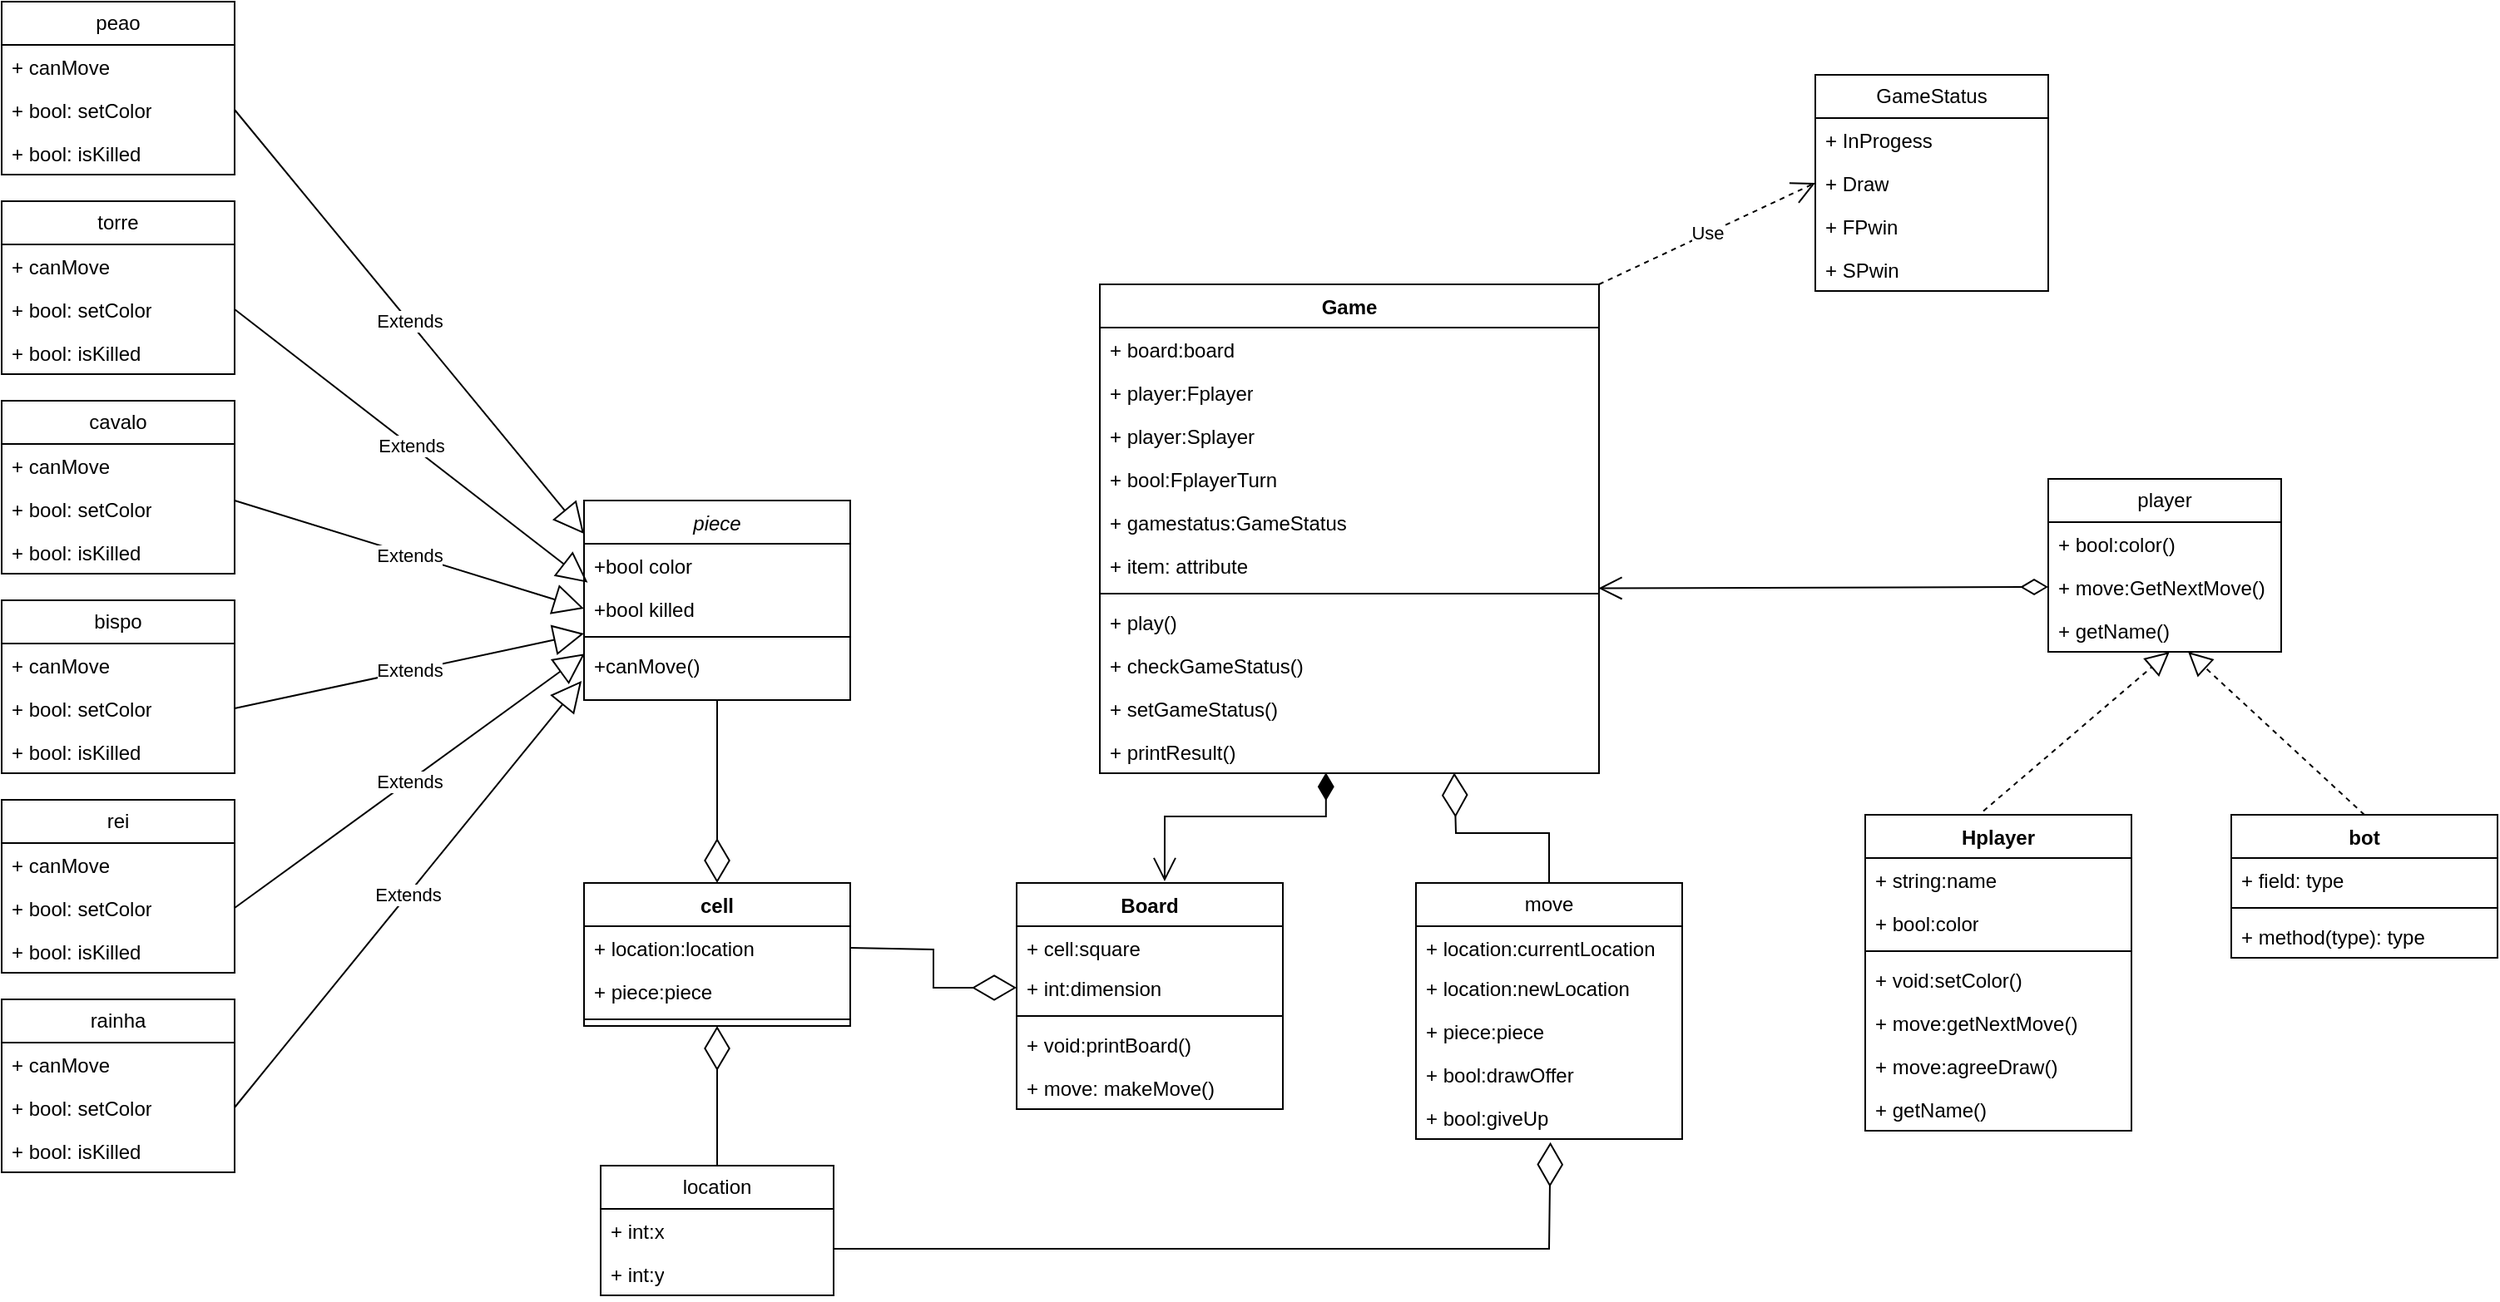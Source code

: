 <mxfile version="22.0.8" type="github">
  <diagram id="C5RBs43oDa-KdzZeNtuy" name="Page-1">
    <mxGraphModel dx="808" dy="429" grid="1" gridSize="10" guides="1" tooltips="1" connect="1" arrows="1" fold="1" page="1" pageScale="1" pageWidth="1654" pageHeight="1169" math="0" shadow="0">
      <root>
        <mxCell id="WIyWlLk6GJQsqaUBKTNV-0" />
        <mxCell id="WIyWlLk6GJQsqaUBKTNV-1" parent="WIyWlLk6GJQsqaUBKTNV-0" />
        <mxCell id="zkfFHV4jXpPFQw0GAbJ--0" value="piece" style="swimlane;fontStyle=2;align=center;verticalAlign=top;childLayout=stackLayout;horizontal=1;startSize=26;horizontalStack=0;resizeParent=1;resizeLast=0;collapsible=1;marginBottom=0;rounded=0;shadow=0;strokeWidth=1;" parent="WIyWlLk6GJQsqaUBKTNV-1" vertex="1">
          <mxGeometry x="470" y="506" width="160" height="120" as="geometry">
            <mxRectangle x="230" y="140" width="160" height="26" as="alternateBounds" />
          </mxGeometry>
        </mxCell>
        <mxCell id="zkfFHV4jXpPFQw0GAbJ--1" value="+bool color" style="text;align=left;verticalAlign=top;spacingLeft=4;spacingRight=4;overflow=hidden;rotatable=0;points=[[0,0.5],[1,0.5]];portConstraint=eastwest;" parent="zkfFHV4jXpPFQw0GAbJ--0" vertex="1">
          <mxGeometry y="26" width="160" height="26" as="geometry" />
        </mxCell>
        <mxCell id="zkfFHV4jXpPFQw0GAbJ--2" value="+bool killed" style="text;align=left;verticalAlign=top;spacingLeft=4;spacingRight=4;overflow=hidden;rotatable=0;points=[[0,0.5],[1,0.5]];portConstraint=eastwest;rounded=0;shadow=0;html=0;" parent="zkfFHV4jXpPFQw0GAbJ--0" vertex="1">
          <mxGeometry y="52" width="160" height="26" as="geometry" />
        </mxCell>
        <mxCell id="zkfFHV4jXpPFQw0GAbJ--4" value="" style="line;html=1;strokeWidth=1;align=left;verticalAlign=middle;spacingTop=-1;spacingLeft=3;spacingRight=3;rotatable=0;labelPosition=right;points=[];portConstraint=eastwest;" parent="zkfFHV4jXpPFQw0GAbJ--0" vertex="1">
          <mxGeometry y="78" width="160" height="8" as="geometry" />
        </mxCell>
        <mxCell id="zkfFHV4jXpPFQw0GAbJ--5" value="+canMove()" style="text;align=left;verticalAlign=top;spacingLeft=4;spacingRight=4;overflow=hidden;rotatable=0;points=[[0,0.5],[1,0.5]];portConstraint=eastwest;" parent="zkfFHV4jXpPFQw0GAbJ--0" vertex="1">
          <mxGeometry y="86" width="160" height="26" as="geometry" />
        </mxCell>
        <mxCell id="_iD08qHTfmwDh8XU2xYa-1" value="cavalo" style="swimlane;fontStyle=0;childLayout=stackLayout;horizontal=1;startSize=26;fillColor=none;horizontalStack=0;resizeParent=1;resizeParentMax=0;resizeLast=0;collapsible=1;marginBottom=0;whiteSpace=wrap;html=1;" vertex="1" parent="WIyWlLk6GJQsqaUBKTNV-1">
          <mxGeometry x="120" y="446" width="140" height="104" as="geometry" />
        </mxCell>
        <mxCell id="_iD08qHTfmwDh8XU2xYa-2" value="+ canMove" style="text;strokeColor=none;fillColor=none;align=left;verticalAlign=top;spacingLeft=4;spacingRight=4;overflow=hidden;rotatable=0;points=[[0,0.5],[1,0.5]];portConstraint=eastwest;whiteSpace=wrap;html=1;" vertex="1" parent="_iD08qHTfmwDh8XU2xYa-1">
          <mxGeometry y="26" width="140" height="26" as="geometry" />
        </mxCell>
        <mxCell id="_iD08qHTfmwDh8XU2xYa-3" value="+ bool: setColor" style="text;strokeColor=none;fillColor=none;align=left;verticalAlign=top;spacingLeft=4;spacingRight=4;overflow=hidden;rotatable=0;points=[[0,0.5],[1,0.5]];portConstraint=eastwest;whiteSpace=wrap;html=1;" vertex="1" parent="_iD08qHTfmwDh8XU2xYa-1">
          <mxGeometry y="52" width="140" height="26" as="geometry" />
        </mxCell>
        <mxCell id="_iD08qHTfmwDh8XU2xYa-4" value="+ bool: isKilled" style="text;strokeColor=none;fillColor=none;align=left;verticalAlign=top;spacingLeft=4;spacingRight=4;overflow=hidden;rotatable=0;points=[[0,0.5],[1,0.5]];portConstraint=eastwest;whiteSpace=wrap;html=1;" vertex="1" parent="_iD08qHTfmwDh8XU2xYa-1">
          <mxGeometry y="78" width="140" height="26" as="geometry" />
        </mxCell>
        <mxCell id="_iD08qHTfmwDh8XU2xYa-6" value="bispo" style="swimlane;fontStyle=0;childLayout=stackLayout;horizontal=1;startSize=26;fillColor=none;horizontalStack=0;resizeParent=1;resizeParentMax=0;resizeLast=0;collapsible=1;marginBottom=0;whiteSpace=wrap;html=1;" vertex="1" parent="WIyWlLk6GJQsqaUBKTNV-1">
          <mxGeometry x="120" y="566" width="140" height="104" as="geometry" />
        </mxCell>
        <mxCell id="_iD08qHTfmwDh8XU2xYa-7" value="+ canMove" style="text;strokeColor=none;fillColor=none;align=left;verticalAlign=top;spacingLeft=4;spacingRight=4;overflow=hidden;rotatable=0;points=[[0,0.5],[1,0.5]];portConstraint=eastwest;whiteSpace=wrap;html=1;" vertex="1" parent="_iD08qHTfmwDh8XU2xYa-6">
          <mxGeometry y="26" width="140" height="26" as="geometry" />
        </mxCell>
        <mxCell id="_iD08qHTfmwDh8XU2xYa-8" value="+ bool: setColor" style="text;strokeColor=none;fillColor=none;align=left;verticalAlign=top;spacingLeft=4;spacingRight=4;overflow=hidden;rotatable=0;points=[[0,0.5],[1,0.5]];portConstraint=eastwest;whiteSpace=wrap;html=1;" vertex="1" parent="_iD08qHTfmwDh8XU2xYa-6">
          <mxGeometry y="52" width="140" height="26" as="geometry" />
        </mxCell>
        <mxCell id="_iD08qHTfmwDh8XU2xYa-9" value="+ bool: isKilled" style="text;strokeColor=none;fillColor=none;align=left;verticalAlign=top;spacingLeft=4;spacingRight=4;overflow=hidden;rotatable=0;points=[[0,0.5],[1,0.5]];portConstraint=eastwest;whiteSpace=wrap;html=1;" vertex="1" parent="_iD08qHTfmwDh8XU2xYa-6">
          <mxGeometry y="78" width="140" height="26" as="geometry" />
        </mxCell>
        <mxCell id="_iD08qHTfmwDh8XU2xYa-10" value="rei" style="swimlane;fontStyle=0;childLayout=stackLayout;horizontal=1;startSize=26;fillColor=none;horizontalStack=0;resizeParent=1;resizeParentMax=0;resizeLast=0;collapsible=1;marginBottom=0;whiteSpace=wrap;html=1;" vertex="1" parent="WIyWlLk6GJQsqaUBKTNV-1">
          <mxGeometry x="120" y="686" width="140" height="104" as="geometry" />
        </mxCell>
        <mxCell id="_iD08qHTfmwDh8XU2xYa-11" value="+ canMove" style="text;strokeColor=none;fillColor=none;align=left;verticalAlign=top;spacingLeft=4;spacingRight=4;overflow=hidden;rotatable=0;points=[[0,0.5],[1,0.5]];portConstraint=eastwest;whiteSpace=wrap;html=1;" vertex="1" parent="_iD08qHTfmwDh8XU2xYa-10">
          <mxGeometry y="26" width="140" height="26" as="geometry" />
        </mxCell>
        <mxCell id="_iD08qHTfmwDh8XU2xYa-12" value="+ bool: setColor" style="text;strokeColor=none;fillColor=none;align=left;verticalAlign=top;spacingLeft=4;spacingRight=4;overflow=hidden;rotatable=0;points=[[0,0.5],[1,0.5]];portConstraint=eastwest;whiteSpace=wrap;html=1;" vertex="1" parent="_iD08qHTfmwDh8XU2xYa-10">
          <mxGeometry y="52" width="140" height="26" as="geometry" />
        </mxCell>
        <mxCell id="_iD08qHTfmwDh8XU2xYa-13" value="+ bool: isKilled" style="text;strokeColor=none;fillColor=none;align=left;verticalAlign=top;spacingLeft=4;spacingRight=4;overflow=hidden;rotatable=0;points=[[0,0.5],[1,0.5]];portConstraint=eastwest;whiteSpace=wrap;html=1;" vertex="1" parent="_iD08qHTfmwDh8XU2xYa-10">
          <mxGeometry y="78" width="140" height="26" as="geometry" />
        </mxCell>
        <mxCell id="_iD08qHTfmwDh8XU2xYa-14" value="rainha" style="swimlane;fontStyle=0;childLayout=stackLayout;horizontal=1;startSize=26;fillColor=none;horizontalStack=0;resizeParent=1;resizeParentMax=0;resizeLast=0;collapsible=1;marginBottom=0;whiteSpace=wrap;html=1;" vertex="1" parent="WIyWlLk6GJQsqaUBKTNV-1">
          <mxGeometry x="120" y="806" width="140" height="104" as="geometry" />
        </mxCell>
        <mxCell id="_iD08qHTfmwDh8XU2xYa-15" value="+ canMove" style="text;strokeColor=none;fillColor=none;align=left;verticalAlign=top;spacingLeft=4;spacingRight=4;overflow=hidden;rotatable=0;points=[[0,0.5],[1,0.5]];portConstraint=eastwest;whiteSpace=wrap;html=1;" vertex="1" parent="_iD08qHTfmwDh8XU2xYa-14">
          <mxGeometry y="26" width="140" height="26" as="geometry" />
        </mxCell>
        <mxCell id="_iD08qHTfmwDh8XU2xYa-16" value="+ bool: setColor" style="text;strokeColor=none;fillColor=none;align=left;verticalAlign=top;spacingLeft=4;spacingRight=4;overflow=hidden;rotatable=0;points=[[0,0.5],[1,0.5]];portConstraint=eastwest;whiteSpace=wrap;html=1;" vertex="1" parent="_iD08qHTfmwDh8XU2xYa-14">
          <mxGeometry y="52" width="140" height="26" as="geometry" />
        </mxCell>
        <mxCell id="_iD08qHTfmwDh8XU2xYa-17" value="+ bool: isKilled" style="text;strokeColor=none;fillColor=none;align=left;verticalAlign=top;spacingLeft=4;spacingRight=4;overflow=hidden;rotatable=0;points=[[0,0.5],[1,0.5]];portConstraint=eastwest;whiteSpace=wrap;html=1;" vertex="1" parent="_iD08qHTfmwDh8XU2xYa-14">
          <mxGeometry y="78" width="140" height="26" as="geometry" />
        </mxCell>
        <mxCell id="_iD08qHTfmwDh8XU2xYa-18" value="torre" style="swimlane;fontStyle=0;childLayout=stackLayout;horizontal=1;startSize=26;fillColor=none;horizontalStack=0;resizeParent=1;resizeParentMax=0;resizeLast=0;collapsible=1;marginBottom=0;whiteSpace=wrap;html=1;" vertex="1" parent="WIyWlLk6GJQsqaUBKTNV-1">
          <mxGeometry x="120" y="326" width="140" height="104" as="geometry" />
        </mxCell>
        <mxCell id="_iD08qHTfmwDh8XU2xYa-19" value="+ canMove" style="text;strokeColor=none;fillColor=none;align=left;verticalAlign=top;spacingLeft=4;spacingRight=4;overflow=hidden;rotatable=0;points=[[0,0.5],[1,0.5]];portConstraint=eastwest;whiteSpace=wrap;html=1;" vertex="1" parent="_iD08qHTfmwDh8XU2xYa-18">
          <mxGeometry y="26" width="140" height="26" as="geometry" />
        </mxCell>
        <mxCell id="_iD08qHTfmwDh8XU2xYa-20" value="+ bool: setColor" style="text;strokeColor=none;fillColor=none;align=left;verticalAlign=top;spacingLeft=4;spacingRight=4;overflow=hidden;rotatable=0;points=[[0,0.5],[1,0.5]];portConstraint=eastwest;whiteSpace=wrap;html=1;" vertex="1" parent="_iD08qHTfmwDh8XU2xYa-18">
          <mxGeometry y="52" width="140" height="26" as="geometry" />
        </mxCell>
        <mxCell id="_iD08qHTfmwDh8XU2xYa-21" value="+ bool: isKilled" style="text;strokeColor=none;fillColor=none;align=left;verticalAlign=top;spacingLeft=4;spacingRight=4;overflow=hidden;rotatable=0;points=[[0,0.5],[1,0.5]];portConstraint=eastwest;whiteSpace=wrap;html=1;" vertex="1" parent="_iD08qHTfmwDh8XU2xYa-18">
          <mxGeometry y="78" width="140" height="26" as="geometry" />
        </mxCell>
        <mxCell id="_iD08qHTfmwDh8XU2xYa-22" value="peao" style="swimlane;fontStyle=0;childLayout=stackLayout;horizontal=1;startSize=26;fillColor=none;horizontalStack=0;resizeParent=1;resizeParentMax=0;resizeLast=0;collapsible=1;marginBottom=0;whiteSpace=wrap;html=1;" vertex="1" parent="WIyWlLk6GJQsqaUBKTNV-1">
          <mxGeometry x="120" y="206" width="140" height="104" as="geometry" />
        </mxCell>
        <mxCell id="_iD08qHTfmwDh8XU2xYa-23" value="+ canMove" style="text;strokeColor=none;fillColor=none;align=left;verticalAlign=top;spacingLeft=4;spacingRight=4;overflow=hidden;rotatable=0;points=[[0,0.5],[1,0.5]];portConstraint=eastwest;whiteSpace=wrap;html=1;" vertex="1" parent="_iD08qHTfmwDh8XU2xYa-22">
          <mxGeometry y="26" width="140" height="26" as="geometry" />
        </mxCell>
        <mxCell id="_iD08qHTfmwDh8XU2xYa-24" value="+ bool: setColor" style="text;strokeColor=none;fillColor=none;align=left;verticalAlign=top;spacingLeft=4;spacingRight=4;overflow=hidden;rotatable=0;points=[[0,0.5],[1,0.5]];portConstraint=eastwest;whiteSpace=wrap;html=1;" vertex="1" parent="_iD08qHTfmwDh8XU2xYa-22">
          <mxGeometry y="52" width="140" height="26" as="geometry" />
        </mxCell>
        <mxCell id="_iD08qHTfmwDh8XU2xYa-25" value="+ bool: isKilled" style="text;strokeColor=none;fillColor=none;align=left;verticalAlign=top;spacingLeft=4;spacingRight=4;overflow=hidden;rotatable=0;points=[[0,0.5],[1,0.5]];portConstraint=eastwest;whiteSpace=wrap;html=1;" vertex="1" parent="_iD08qHTfmwDh8XU2xYa-22">
          <mxGeometry y="78" width="140" height="26" as="geometry" />
        </mxCell>
        <mxCell id="_iD08qHTfmwDh8XU2xYa-27" value="Extends" style="endArrow=block;endSize=16;endFill=0;html=1;rounded=0;entryX=0;entryY=0.5;entryDx=0;entryDy=0;" edge="1" parent="WIyWlLk6GJQsqaUBKTNV-1" target="zkfFHV4jXpPFQw0GAbJ--2">
          <mxGeometry width="160" relative="1" as="geometry">
            <mxPoint x="260" y="506" as="sourcePoint" />
            <mxPoint x="400" y="506" as="targetPoint" />
            <Array as="points" />
          </mxGeometry>
        </mxCell>
        <mxCell id="_iD08qHTfmwDh8XU2xYa-29" value="Extends" style="endArrow=block;endSize=16;endFill=0;html=1;rounded=0;exitX=1;exitY=0.5;exitDx=0;exitDy=0;entryX=0;entryY=1.077;entryDx=0;entryDy=0;entryPerimeter=0;" edge="1" parent="WIyWlLk6GJQsqaUBKTNV-1" source="_iD08qHTfmwDh8XU2xYa-8" target="zkfFHV4jXpPFQw0GAbJ--2">
          <mxGeometry width="160" relative="1" as="geometry">
            <mxPoint x="240" y="506" as="sourcePoint" />
            <mxPoint x="400" y="506" as="targetPoint" />
          </mxGeometry>
        </mxCell>
        <mxCell id="_iD08qHTfmwDh8XU2xYa-30" value="Extends" style="endArrow=block;endSize=16;endFill=0;html=1;rounded=0;exitX=1;exitY=0.5;exitDx=0;exitDy=0;entryX=0.003;entryY=0.234;entryDx=0;entryDy=0;entryPerimeter=0;" edge="1" parent="WIyWlLk6GJQsqaUBKTNV-1" source="_iD08qHTfmwDh8XU2xYa-12" target="zkfFHV4jXpPFQw0GAbJ--5">
          <mxGeometry width="160" relative="1" as="geometry">
            <mxPoint x="270" y="641" as="sourcePoint" />
            <mxPoint x="470" y="606" as="targetPoint" />
          </mxGeometry>
        </mxCell>
        <mxCell id="_iD08qHTfmwDh8XU2xYa-31" value="Extends" style="endArrow=block;endSize=16;endFill=0;html=1;rounded=0;exitX=1;exitY=0.5;exitDx=0;exitDy=0;entryX=-0.009;entryY=0.864;entryDx=0;entryDy=0;entryPerimeter=0;" edge="1" parent="WIyWlLk6GJQsqaUBKTNV-1" source="_iD08qHTfmwDh8XU2xYa-16" target="zkfFHV4jXpPFQw0GAbJ--5">
          <mxGeometry width="160" relative="1" as="geometry">
            <mxPoint x="280" y="651" as="sourcePoint" />
            <mxPoint x="490" y="616" as="targetPoint" />
          </mxGeometry>
        </mxCell>
        <mxCell id="_iD08qHTfmwDh8XU2xYa-33" value="Extends" style="endArrow=block;endSize=16;endFill=0;html=1;rounded=0;exitX=1;exitY=0.5;exitDx=0;exitDy=0;entryX=0.014;entryY=0.899;entryDx=0;entryDy=0;entryPerimeter=0;" edge="1" parent="WIyWlLk6GJQsqaUBKTNV-1" source="_iD08qHTfmwDh8XU2xYa-20" target="zkfFHV4jXpPFQw0GAbJ--1">
          <mxGeometry width="160" relative="1" as="geometry">
            <mxPoint x="290" y="661" as="sourcePoint" />
            <mxPoint x="500" y="626" as="targetPoint" />
          </mxGeometry>
        </mxCell>
        <mxCell id="_iD08qHTfmwDh8XU2xYa-34" value="Extends" style="endArrow=block;endSize=16;endFill=0;html=1;rounded=0;exitX=1;exitY=0.5;exitDx=0;exitDy=0;entryX=0;entryY=0.167;entryDx=0;entryDy=0;entryPerimeter=0;" edge="1" parent="WIyWlLk6GJQsqaUBKTNV-1" source="_iD08qHTfmwDh8XU2xYa-24" target="zkfFHV4jXpPFQw0GAbJ--0">
          <mxGeometry width="160" relative="1" as="geometry">
            <mxPoint x="300" y="671" as="sourcePoint" />
            <mxPoint x="510" y="636" as="targetPoint" />
          </mxGeometry>
        </mxCell>
        <mxCell id="_iD08qHTfmwDh8XU2xYa-35" value="Board" style="swimlane;fontStyle=1;align=center;verticalAlign=top;childLayout=stackLayout;horizontal=1;startSize=26;horizontalStack=0;resizeParent=1;resizeParentMax=0;resizeLast=0;collapsible=1;marginBottom=0;whiteSpace=wrap;html=1;" vertex="1" parent="WIyWlLk6GJQsqaUBKTNV-1">
          <mxGeometry x="730" y="736" width="160" height="136" as="geometry" />
        </mxCell>
        <mxCell id="_iD08qHTfmwDh8XU2xYa-36" value="+ cell:square" style="text;strokeColor=none;fillColor=none;align=left;verticalAlign=top;spacingLeft=4;spacingRight=4;overflow=hidden;rotatable=0;points=[[0,0.5],[1,0.5]];portConstraint=eastwest;whiteSpace=wrap;html=1;" vertex="1" parent="_iD08qHTfmwDh8XU2xYa-35">
          <mxGeometry y="26" width="160" height="24" as="geometry" />
        </mxCell>
        <mxCell id="_iD08qHTfmwDh8XU2xYa-39" value="+ int:dimension" style="text;strokeColor=none;fillColor=none;align=left;verticalAlign=top;spacingLeft=4;spacingRight=4;overflow=hidden;rotatable=0;points=[[0,0.5],[1,0.5]];portConstraint=eastwest;whiteSpace=wrap;html=1;" vertex="1" parent="_iD08qHTfmwDh8XU2xYa-35">
          <mxGeometry y="50" width="160" height="26" as="geometry" />
        </mxCell>
        <mxCell id="_iD08qHTfmwDh8XU2xYa-37" value="" style="line;strokeWidth=1;fillColor=none;align=left;verticalAlign=middle;spacingTop=-1;spacingLeft=3;spacingRight=3;rotatable=0;labelPosition=right;points=[];portConstraint=eastwest;strokeColor=inherit;" vertex="1" parent="_iD08qHTfmwDh8XU2xYa-35">
          <mxGeometry y="76" width="160" height="8" as="geometry" />
        </mxCell>
        <mxCell id="_iD08qHTfmwDh8XU2xYa-38" value="+ void:printBoard()" style="text;strokeColor=none;fillColor=none;align=left;verticalAlign=top;spacingLeft=4;spacingRight=4;overflow=hidden;rotatable=0;points=[[0,0.5],[1,0.5]];portConstraint=eastwest;whiteSpace=wrap;html=1;" vertex="1" parent="_iD08qHTfmwDh8XU2xYa-35">
          <mxGeometry y="84" width="160" height="26" as="geometry" />
        </mxCell>
        <mxCell id="_iD08qHTfmwDh8XU2xYa-40" value="+ move: makeMove()" style="text;strokeColor=none;fillColor=none;align=left;verticalAlign=top;spacingLeft=4;spacingRight=4;overflow=hidden;rotatable=0;points=[[0,0.5],[1,0.5]];portConstraint=eastwest;whiteSpace=wrap;html=1;" vertex="1" parent="_iD08qHTfmwDh8XU2xYa-35">
          <mxGeometry y="110" width="160" height="26" as="geometry" />
        </mxCell>
        <mxCell id="_iD08qHTfmwDh8XU2xYa-41" value="cell" style="swimlane;fontStyle=1;align=center;verticalAlign=top;childLayout=stackLayout;horizontal=1;startSize=26;horizontalStack=0;resizeParent=1;resizeParentMax=0;resizeLast=0;collapsible=1;marginBottom=0;whiteSpace=wrap;html=1;" vertex="1" parent="WIyWlLk6GJQsqaUBKTNV-1">
          <mxGeometry x="470" y="736" width="160" height="86" as="geometry" />
        </mxCell>
        <mxCell id="_iD08qHTfmwDh8XU2xYa-42" value="+ location:location" style="text;strokeColor=none;fillColor=none;align=left;verticalAlign=top;spacingLeft=4;spacingRight=4;overflow=hidden;rotatable=0;points=[[0,0.5],[1,0.5]];portConstraint=eastwest;whiteSpace=wrap;html=1;" vertex="1" parent="_iD08qHTfmwDh8XU2xYa-41">
          <mxGeometry y="26" width="160" height="26" as="geometry" />
        </mxCell>
        <mxCell id="_iD08qHTfmwDh8XU2xYa-45" value="+ piece:piece" style="text;strokeColor=none;fillColor=none;align=left;verticalAlign=top;spacingLeft=4;spacingRight=4;overflow=hidden;rotatable=0;points=[[0,0.5],[1,0.5]];portConstraint=eastwest;whiteSpace=wrap;html=1;" vertex="1" parent="_iD08qHTfmwDh8XU2xYa-41">
          <mxGeometry y="52" width="160" height="26" as="geometry" />
        </mxCell>
        <mxCell id="_iD08qHTfmwDh8XU2xYa-43" value="" style="line;strokeWidth=1;fillColor=none;align=left;verticalAlign=middle;spacingTop=-1;spacingLeft=3;spacingRight=3;rotatable=0;labelPosition=right;points=[];portConstraint=eastwest;strokeColor=inherit;" vertex="1" parent="_iD08qHTfmwDh8XU2xYa-41">
          <mxGeometry y="78" width="160" height="8" as="geometry" />
        </mxCell>
        <mxCell id="_iD08qHTfmwDh8XU2xYa-46" value="location" style="swimlane;fontStyle=0;childLayout=stackLayout;horizontal=1;startSize=26;fillColor=none;horizontalStack=0;resizeParent=1;resizeParentMax=0;resizeLast=0;collapsible=1;marginBottom=0;whiteSpace=wrap;html=1;" vertex="1" parent="WIyWlLk6GJQsqaUBKTNV-1">
          <mxGeometry x="480" y="906" width="140" height="78" as="geometry" />
        </mxCell>
        <mxCell id="_iD08qHTfmwDh8XU2xYa-47" value="+ int:x" style="text;strokeColor=none;fillColor=none;align=left;verticalAlign=top;spacingLeft=4;spacingRight=4;overflow=hidden;rotatable=0;points=[[0,0.5],[1,0.5]];portConstraint=eastwest;whiteSpace=wrap;html=1;" vertex="1" parent="_iD08qHTfmwDh8XU2xYa-46">
          <mxGeometry y="26" width="140" height="26" as="geometry" />
        </mxCell>
        <mxCell id="_iD08qHTfmwDh8XU2xYa-48" value="+ int:y" style="text;strokeColor=none;fillColor=none;align=left;verticalAlign=top;spacingLeft=4;spacingRight=4;overflow=hidden;rotatable=0;points=[[0,0.5],[1,0.5]];portConstraint=eastwest;whiteSpace=wrap;html=1;" vertex="1" parent="_iD08qHTfmwDh8XU2xYa-46">
          <mxGeometry y="52" width="140" height="26" as="geometry" />
        </mxCell>
        <mxCell id="_iD08qHTfmwDh8XU2xYa-50" value="move" style="swimlane;fontStyle=0;childLayout=stackLayout;horizontal=1;startSize=26;fillColor=none;horizontalStack=0;resizeParent=1;resizeParentMax=0;resizeLast=0;collapsible=1;marginBottom=0;whiteSpace=wrap;html=1;" vertex="1" parent="WIyWlLk6GJQsqaUBKTNV-1">
          <mxGeometry x="970" y="736" width="160" height="154" as="geometry" />
        </mxCell>
        <mxCell id="_iD08qHTfmwDh8XU2xYa-51" value="+ location:currentLocation" style="text;strokeColor=none;fillColor=none;align=left;verticalAlign=top;spacingLeft=4;spacingRight=4;overflow=hidden;rotatable=0;points=[[0,0.5],[1,0.5]];portConstraint=eastwest;whiteSpace=wrap;html=1;" vertex="1" parent="_iD08qHTfmwDh8XU2xYa-50">
          <mxGeometry y="26" width="160" height="24" as="geometry" />
        </mxCell>
        <mxCell id="_iD08qHTfmwDh8XU2xYa-52" value="+ location:newLocation" style="text;strokeColor=none;fillColor=none;align=left;verticalAlign=top;spacingLeft=4;spacingRight=4;overflow=hidden;rotatable=0;points=[[0,0.5],[1,0.5]];portConstraint=eastwest;whiteSpace=wrap;html=1;" vertex="1" parent="_iD08qHTfmwDh8XU2xYa-50">
          <mxGeometry y="50" width="160" height="26" as="geometry" />
        </mxCell>
        <mxCell id="_iD08qHTfmwDh8XU2xYa-53" value="+ piece:piece" style="text;strokeColor=none;fillColor=none;align=left;verticalAlign=top;spacingLeft=4;spacingRight=4;overflow=hidden;rotatable=0;points=[[0,0.5],[1,0.5]];portConstraint=eastwest;whiteSpace=wrap;html=1;" vertex="1" parent="_iD08qHTfmwDh8XU2xYa-50">
          <mxGeometry y="76" width="160" height="26" as="geometry" />
        </mxCell>
        <mxCell id="_iD08qHTfmwDh8XU2xYa-54" value="+ bool:drawOffer" style="text;strokeColor=none;fillColor=none;align=left;verticalAlign=top;spacingLeft=4;spacingRight=4;overflow=hidden;rotatable=0;points=[[0,0.5],[1,0.5]];portConstraint=eastwest;whiteSpace=wrap;html=1;" vertex="1" parent="_iD08qHTfmwDh8XU2xYa-50">
          <mxGeometry y="102" width="160" height="26" as="geometry" />
        </mxCell>
        <mxCell id="_iD08qHTfmwDh8XU2xYa-55" value="+ bool:giveUp" style="text;strokeColor=none;fillColor=none;align=left;verticalAlign=top;spacingLeft=4;spacingRight=4;overflow=hidden;rotatable=0;points=[[0,0.5],[1,0.5]];portConstraint=eastwest;whiteSpace=wrap;html=1;" vertex="1" parent="_iD08qHTfmwDh8XU2xYa-50">
          <mxGeometry y="128" width="160" height="26" as="geometry" />
        </mxCell>
        <mxCell id="_iD08qHTfmwDh8XU2xYa-56" value="" style="endArrow=diamondThin;endFill=0;endSize=24;html=1;rounded=0;exitX=0.5;exitY=1;exitDx=0;exitDy=0;entryX=0.5;entryY=0;entryDx=0;entryDy=0;" edge="1" parent="WIyWlLk6GJQsqaUBKTNV-1" source="zkfFHV4jXpPFQw0GAbJ--0" target="_iD08qHTfmwDh8XU2xYa-41">
          <mxGeometry width="160" relative="1" as="geometry">
            <mxPoint x="730" y="736" as="sourcePoint" />
            <mxPoint x="890" y="736" as="targetPoint" />
          </mxGeometry>
        </mxCell>
        <mxCell id="_iD08qHTfmwDh8XU2xYa-57" value="" style="endArrow=diamondThin;endFill=0;endSize=24;html=1;rounded=0;entryX=0;entryY=0.5;entryDx=0;entryDy=0;exitX=1;exitY=0.5;exitDx=0;exitDy=0;" edge="1" parent="WIyWlLk6GJQsqaUBKTNV-1" source="_iD08qHTfmwDh8XU2xYa-42" target="_iD08qHTfmwDh8XU2xYa-39">
          <mxGeometry width="160" relative="1" as="geometry">
            <mxPoint x="630" y="786" as="sourcePoint" />
            <mxPoint x="890" y="776" as="targetPoint" />
            <Array as="points">
              <mxPoint x="680" y="776" />
              <mxPoint x="680" y="799" />
            </Array>
          </mxGeometry>
        </mxCell>
        <mxCell id="_iD08qHTfmwDh8XU2xYa-58" value="" style="endArrow=diamondThin;endFill=0;endSize=24;html=1;rounded=0;exitX=0.5;exitY=0;exitDx=0;exitDy=0;entryX=0.5;entryY=1;entryDx=0;entryDy=0;" edge="1" parent="WIyWlLk6GJQsqaUBKTNV-1" source="_iD08qHTfmwDh8XU2xYa-46" target="_iD08qHTfmwDh8XU2xYa-41">
          <mxGeometry width="160" relative="1" as="geometry">
            <mxPoint x="730" y="776" as="sourcePoint" />
            <mxPoint x="890" y="776" as="targetPoint" />
          </mxGeometry>
        </mxCell>
        <mxCell id="_iD08qHTfmwDh8XU2xYa-59" value="" style="endArrow=diamondThin;endFill=0;endSize=24;html=1;rounded=0;entryX=0.505;entryY=1.071;entryDx=0;entryDy=0;entryPerimeter=0;" edge="1" parent="WIyWlLk6GJQsqaUBKTNV-1" target="_iD08qHTfmwDh8XU2xYa-55">
          <mxGeometry width="160" relative="1" as="geometry">
            <mxPoint x="620" y="956" as="sourcePoint" />
            <mxPoint x="890" y="776" as="targetPoint" />
            <Array as="points">
              <mxPoint x="1050" y="956" />
            </Array>
          </mxGeometry>
        </mxCell>
        <mxCell id="_iD08qHTfmwDh8XU2xYa-60" value="Game" style="swimlane;fontStyle=1;align=center;verticalAlign=top;childLayout=stackLayout;horizontal=1;startSize=26;horizontalStack=0;resizeParent=1;resizeParentMax=0;resizeLast=0;collapsible=1;marginBottom=0;whiteSpace=wrap;html=1;" vertex="1" parent="WIyWlLk6GJQsqaUBKTNV-1">
          <mxGeometry x="780" y="376" width="300" height="294" as="geometry" />
        </mxCell>
        <mxCell id="_iD08qHTfmwDh8XU2xYa-61" value="&lt;div&gt;+ board:board&lt;/div&gt;&lt;div&gt;&lt;br&gt;&lt;/div&gt;" style="text;strokeColor=none;fillColor=none;align=left;verticalAlign=top;spacingLeft=4;spacingRight=4;overflow=hidden;rotatable=0;points=[[0,0.5],[1,0.5]];portConstraint=eastwest;whiteSpace=wrap;html=1;" vertex="1" parent="_iD08qHTfmwDh8XU2xYa-60">
          <mxGeometry y="26" width="300" height="26" as="geometry" />
        </mxCell>
        <mxCell id="_iD08qHTfmwDh8XU2xYa-64" value="+ player:Fplayer" style="text;strokeColor=none;fillColor=none;align=left;verticalAlign=top;spacingLeft=4;spacingRight=4;overflow=hidden;rotatable=0;points=[[0,0.5],[1,0.5]];portConstraint=eastwest;whiteSpace=wrap;html=1;" vertex="1" parent="_iD08qHTfmwDh8XU2xYa-60">
          <mxGeometry y="52" width="300" height="26" as="geometry" />
        </mxCell>
        <mxCell id="_iD08qHTfmwDh8XU2xYa-65" value="+ player:Splayer" style="text;strokeColor=none;fillColor=none;align=left;verticalAlign=top;spacingLeft=4;spacingRight=4;overflow=hidden;rotatable=0;points=[[0,0.5],[1,0.5]];portConstraint=eastwest;whiteSpace=wrap;html=1;" vertex="1" parent="_iD08qHTfmwDh8XU2xYa-60">
          <mxGeometry y="78" width="300" height="26" as="geometry" />
        </mxCell>
        <mxCell id="_iD08qHTfmwDh8XU2xYa-66" value="+ bool:FplayerTurn" style="text;strokeColor=none;fillColor=none;align=left;verticalAlign=top;spacingLeft=4;spacingRight=4;overflow=hidden;rotatable=0;points=[[0,0.5],[1,0.5]];portConstraint=eastwest;whiteSpace=wrap;html=1;" vertex="1" parent="_iD08qHTfmwDh8XU2xYa-60">
          <mxGeometry y="104" width="300" height="26" as="geometry" />
        </mxCell>
        <mxCell id="_iD08qHTfmwDh8XU2xYa-67" value="+ gamestatus:GameStatus" style="text;strokeColor=none;fillColor=none;align=left;verticalAlign=top;spacingLeft=4;spacingRight=4;overflow=hidden;rotatable=0;points=[[0,0.5],[1,0.5]];portConstraint=eastwest;whiteSpace=wrap;html=1;" vertex="1" parent="_iD08qHTfmwDh8XU2xYa-60">
          <mxGeometry y="130" width="300" height="26" as="geometry" />
        </mxCell>
        <mxCell id="_iD08qHTfmwDh8XU2xYa-68" value="+ item: attribute" style="text;strokeColor=none;fillColor=none;align=left;verticalAlign=top;spacingLeft=4;spacingRight=4;overflow=hidden;rotatable=0;points=[[0,0.5],[1,0.5]];portConstraint=eastwest;whiteSpace=wrap;html=1;" vertex="1" parent="_iD08qHTfmwDh8XU2xYa-60">
          <mxGeometry y="156" width="300" height="26" as="geometry" />
        </mxCell>
        <mxCell id="_iD08qHTfmwDh8XU2xYa-62" value="" style="line;strokeWidth=1;fillColor=none;align=left;verticalAlign=middle;spacingTop=-1;spacingLeft=3;spacingRight=3;rotatable=0;labelPosition=right;points=[];portConstraint=eastwest;strokeColor=inherit;" vertex="1" parent="_iD08qHTfmwDh8XU2xYa-60">
          <mxGeometry y="182" width="300" height="8" as="geometry" />
        </mxCell>
        <mxCell id="_iD08qHTfmwDh8XU2xYa-63" value="&lt;div&gt;+ play()&lt;/div&gt;" style="text;strokeColor=none;fillColor=none;align=left;verticalAlign=top;spacingLeft=4;spacingRight=4;overflow=hidden;rotatable=0;points=[[0,0.5],[1,0.5]];portConstraint=eastwest;whiteSpace=wrap;html=1;" vertex="1" parent="_iD08qHTfmwDh8XU2xYa-60">
          <mxGeometry y="190" width="300" height="26" as="geometry" />
        </mxCell>
        <mxCell id="_iD08qHTfmwDh8XU2xYa-69" value="+ checkGameStatus()" style="text;strokeColor=none;fillColor=none;align=left;verticalAlign=top;spacingLeft=4;spacingRight=4;overflow=hidden;rotatable=0;points=[[0,0.5],[1,0.5]];portConstraint=eastwest;whiteSpace=wrap;html=1;" vertex="1" parent="_iD08qHTfmwDh8XU2xYa-60">
          <mxGeometry y="216" width="300" height="26" as="geometry" />
        </mxCell>
        <mxCell id="_iD08qHTfmwDh8XU2xYa-70" value="+ setGameStatus()" style="text;strokeColor=none;fillColor=none;align=left;verticalAlign=top;spacingLeft=4;spacingRight=4;overflow=hidden;rotatable=0;points=[[0,0.5],[1,0.5]];portConstraint=eastwest;whiteSpace=wrap;html=1;" vertex="1" parent="_iD08qHTfmwDh8XU2xYa-60">
          <mxGeometry y="242" width="300" height="26" as="geometry" />
        </mxCell>
        <mxCell id="_iD08qHTfmwDh8XU2xYa-71" value="+ printResult()" style="text;strokeColor=none;fillColor=none;align=left;verticalAlign=top;spacingLeft=4;spacingRight=4;overflow=hidden;rotatable=0;points=[[0,0.5],[1,0.5]];portConstraint=eastwest;whiteSpace=wrap;html=1;" vertex="1" parent="_iD08qHTfmwDh8XU2xYa-60">
          <mxGeometry y="268" width="300" height="26" as="geometry" />
        </mxCell>
        <mxCell id="_iD08qHTfmwDh8XU2xYa-72" value="" style="endArrow=open;html=1;endSize=12;startArrow=diamondThin;startSize=14;startFill=1;edgeStyle=orthogonalEdgeStyle;align=left;verticalAlign=bottom;rounded=0;exitX=0.453;exitY=0.985;exitDx=0;exitDy=0;exitPerimeter=0;entryX=0.556;entryY=-0.007;entryDx=0;entryDy=0;entryPerimeter=0;" edge="1" parent="WIyWlLk6GJQsqaUBKTNV-1" source="_iD08qHTfmwDh8XU2xYa-71" target="_iD08qHTfmwDh8XU2xYa-35">
          <mxGeometry x="-1" y="3" relative="1" as="geometry">
            <mxPoint x="820" y="596" as="sourcePoint" />
            <mxPoint x="980" y="596" as="targetPoint" />
            <Array as="points">
              <mxPoint x="916" y="696" />
              <mxPoint x="819" y="696" />
            </Array>
          </mxGeometry>
        </mxCell>
        <mxCell id="_iD08qHTfmwDh8XU2xYa-73" value="" style="endArrow=diamondThin;endFill=0;endSize=24;html=1;rounded=0;entryX=0.71;entryY=0.989;entryDx=0;entryDy=0;entryPerimeter=0;exitX=0.5;exitY=0;exitDx=0;exitDy=0;" edge="1" parent="WIyWlLk6GJQsqaUBKTNV-1" source="_iD08qHTfmwDh8XU2xYa-50" target="_iD08qHTfmwDh8XU2xYa-71">
          <mxGeometry width="160" relative="1" as="geometry">
            <mxPoint x="850" y="556" as="sourcePoint" />
            <mxPoint x="1010" y="556" as="targetPoint" />
            <Array as="points">
              <mxPoint x="1050" y="706" />
              <mxPoint x="994" y="706" />
            </Array>
          </mxGeometry>
        </mxCell>
        <mxCell id="_iD08qHTfmwDh8XU2xYa-74" value="GameStatus" style="swimlane;fontStyle=0;childLayout=stackLayout;horizontal=1;startSize=26;fillColor=none;horizontalStack=0;resizeParent=1;resizeParentMax=0;resizeLast=0;collapsible=1;marginBottom=0;whiteSpace=wrap;html=1;" vertex="1" parent="WIyWlLk6GJQsqaUBKTNV-1">
          <mxGeometry x="1210" y="250" width="140" height="130" as="geometry" />
        </mxCell>
        <mxCell id="_iD08qHTfmwDh8XU2xYa-75" value="+ InProgess" style="text;strokeColor=none;fillColor=none;align=left;verticalAlign=top;spacingLeft=4;spacingRight=4;overflow=hidden;rotatable=0;points=[[0,0.5],[1,0.5]];portConstraint=eastwest;whiteSpace=wrap;html=1;" vertex="1" parent="_iD08qHTfmwDh8XU2xYa-74">
          <mxGeometry y="26" width="140" height="26" as="geometry" />
        </mxCell>
        <mxCell id="_iD08qHTfmwDh8XU2xYa-76" value="+ Draw" style="text;strokeColor=none;fillColor=none;align=left;verticalAlign=top;spacingLeft=4;spacingRight=4;overflow=hidden;rotatable=0;points=[[0,0.5],[1,0.5]];portConstraint=eastwest;whiteSpace=wrap;html=1;" vertex="1" parent="_iD08qHTfmwDh8XU2xYa-74">
          <mxGeometry y="52" width="140" height="26" as="geometry" />
        </mxCell>
        <mxCell id="_iD08qHTfmwDh8XU2xYa-98" value="+ FPwin" style="text;strokeColor=none;fillColor=none;align=left;verticalAlign=top;spacingLeft=4;spacingRight=4;overflow=hidden;rotatable=0;points=[[0,0.5],[1,0.5]];portConstraint=eastwest;whiteSpace=wrap;html=1;" vertex="1" parent="_iD08qHTfmwDh8XU2xYa-74">
          <mxGeometry y="78" width="140" height="26" as="geometry" />
        </mxCell>
        <mxCell id="_iD08qHTfmwDh8XU2xYa-99" value="+ SPwin" style="text;strokeColor=none;fillColor=none;align=left;verticalAlign=top;spacingLeft=4;spacingRight=4;overflow=hidden;rotatable=0;points=[[0,0.5],[1,0.5]];portConstraint=eastwest;whiteSpace=wrap;html=1;" vertex="1" parent="_iD08qHTfmwDh8XU2xYa-74">
          <mxGeometry y="104" width="140" height="26" as="geometry" />
        </mxCell>
        <mxCell id="_iD08qHTfmwDh8XU2xYa-82" value="" style="endArrow=open;html=1;endSize=12;startArrow=diamondThin;startSize=14;startFill=0;edgeStyle=orthogonalEdgeStyle;align=left;verticalAlign=bottom;rounded=0;exitX=0;exitY=0.5;exitDx=0;exitDy=0;entryX=0.999;entryY=1.03;entryDx=0;entryDy=0;entryPerimeter=0;" edge="1" parent="WIyWlLk6GJQsqaUBKTNV-1" source="_iD08qHTfmwDh8XU2xYa-93" target="_iD08qHTfmwDh8XU2xYa-68">
          <mxGeometry x="-1" y="3" relative="1" as="geometry">
            <mxPoint x="1350" y="448.546" as="sourcePoint" />
            <mxPoint x="1440" y="516" as="targetPoint" />
            <Array as="points">
              <mxPoint x="1350" y="559" />
            </Array>
          </mxGeometry>
        </mxCell>
        <mxCell id="_iD08qHTfmwDh8XU2xYa-83" value="Hplayer" style="swimlane;fontStyle=1;align=center;verticalAlign=top;childLayout=stackLayout;horizontal=1;startSize=26;horizontalStack=0;resizeParent=1;resizeParentMax=0;resizeLast=0;collapsible=1;marginBottom=0;whiteSpace=wrap;html=1;" vertex="1" parent="WIyWlLk6GJQsqaUBKTNV-1">
          <mxGeometry x="1240" y="695" width="160" height="190" as="geometry" />
        </mxCell>
        <mxCell id="_iD08qHTfmwDh8XU2xYa-84" value="+ string:name" style="text;strokeColor=none;fillColor=none;align=left;verticalAlign=top;spacingLeft=4;spacingRight=4;overflow=hidden;rotatable=0;points=[[0,0.5],[1,0.5]];portConstraint=eastwest;whiteSpace=wrap;html=1;" vertex="1" parent="_iD08qHTfmwDh8XU2xYa-83">
          <mxGeometry y="26" width="160" height="26" as="geometry" />
        </mxCell>
        <mxCell id="_iD08qHTfmwDh8XU2xYa-100" value="+ bool:color" style="text;strokeColor=none;fillColor=none;align=left;verticalAlign=top;spacingLeft=4;spacingRight=4;overflow=hidden;rotatable=0;points=[[0,0.5],[1,0.5]];portConstraint=eastwest;whiteSpace=wrap;html=1;" vertex="1" parent="_iD08qHTfmwDh8XU2xYa-83">
          <mxGeometry y="52" width="160" height="26" as="geometry" />
        </mxCell>
        <mxCell id="_iD08qHTfmwDh8XU2xYa-85" value="" style="line;strokeWidth=1;fillColor=none;align=left;verticalAlign=middle;spacingTop=-1;spacingLeft=3;spacingRight=3;rotatable=0;labelPosition=right;points=[];portConstraint=eastwest;strokeColor=inherit;" vertex="1" parent="_iD08qHTfmwDh8XU2xYa-83">
          <mxGeometry y="78" width="160" height="8" as="geometry" />
        </mxCell>
        <mxCell id="_iD08qHTfmwDh8XU2xYa-86" value="+ void:setColor()" style="text;strokeColor=none;fillColor=none;align=left;verticalAlign=top;spacingLeft=4;spacingRight=4;overflow=hidden;rotatable=0;points=[[0,0.5],[1,0.5]];portConstraint=eastwest;whiteSpace=wrap;html=1;" vertex="1" parent="_iD08qHTfmwDh8XU2xYa-83">
          <mxGeometry y="86" width="160" height="26" as="geometry" />
        </mxCell>
        <mxCell id="_iD08qHTfmwDh8XU2xYa-101" value="+ move:getNextMove()" style="text;strokeColor=none;fillColor=none;align=left;verticalAlign=top;spacingLeft=4;spacingRight=4;overflow=hidden;rotatable=0;points=[[0,0.5],[1,0.5]];portConstraint=eastwest;whiteSpace=wrap;html=1;" vertex="1" parent="_iD08qHTfmwDh8XU2xYa-83">
          <mxGeometry y="112" width="160" height="26" as="geometry" />
        </mxCell>
        <mxCell id="_iD08qHTfmwDh8XU2xYa-102" value="+ move:agreeDraw()" style="text;strokeColor=none;fillColor=none;align=left;verticalAlign=top;spacingLeft=4;spacingRight=4;overflow=hidden;rotatable=0;points=[[0,0.5],[1,0.5]];portConstraint=eastwest;whiteSpace=wrap;html=1;" vertex="1" parent="_iD08qHTfmwDh8XU2xYa-83">
          <mxGeometry y="138" width="160" height="26" as="geometry" />
        </mxCell>
        <mxCell id="_iD08qHTfmwDh8XU2xYa-103" value="+ getName()" style="text;strokeColor=none;fillColor=none;align=left;verticalAlign=top;spacingLeft=4;spacingRight=4;overflow=hidden;rotatable=0;points=[[0,0.5],[1,0.5]];portConstraint=eastwest;whiteSpace=wrap;html=1;" vertex="1" parent="_iD08qHTfmwDh8XU2xYa-83">
          <mxGeometry y="164" width="160" height="26" as="geometry" />
        </mxCell>
        <mxCell id="_iD08qHTfmwDh8XU2xYa-87" value="bot" style="swimlane;fontStyle=1;align=center;verticalAlign=top;childLayout=stackLayout;horizontal=1;startSize=26;horizontalStack=0;resizeParent=1;resizeParentMax=0;resizeLast=0;collapsible=1;marginBottom=0;whiteSpace=wrap;html=1;" vertex="1" parent="WIyWlLk6GJQsqaUBKTNV-1">
          <mxGeometry x="1460" y="695" width="160" height="86" as="geometry" />
        </mxCell>
        <mxCell id="_iD08qHTfmwDh8XU2xYa-88" value="+ field: type" style="text;strokeColor=none;fillColor=none;align=left;verticalAlign=top;spacingLeft=4;spacingRight=4;overflow=hidden;rotatable=0;points=[[0,0.5],[1,0.5]];portConstraint=eastwest;whiteSpace=wrap;html=1;" vertex="1" parent="_iD08qHTfmwDh8XU2xYa-87">
          <mxGeometry y="26" width="160" height="26" as="geometry" />
        </mxCell>
        <mxCell id="_iD08qHTfmwDh8XU2xYa-89" value="" style="line;strokeWidth=1;fillColor=none;align=left;verticalAlign=middle;spacingTop=-1;spacingLeft=3;spacingRight=3;rotatable=0;labelPosition=right;points=[];portConstraint=eastwest;strokeColor=inherit;" vertex="1" parent="_iD08qHTfmwDh8XU2xYa-87">
          <mxGeometry y="52" width="160" height="8" as="geometry" />
        </mxCell>
        <mxCell id="_iD08qHTfmwDh8XU2xYa-90" value="+ method(type): type" style="text;strokeColor=none;fillColor=none;align=left;verticalAlign=top;spacingLeft=4;spacingRight=4;overflow=hidden;rotatable=0;points=[[0,0.5],[1,0.5]];portConstraint=eastwest;whiteSpace=wrap;html=1;" vertex="1" parent="_iD08qHTfmwDh8XU2xYa-87">
          <mxGeometry y="60" width="160" height="26" as="geometry" />
        </mxCell>
        <mxCell id="_iD08qHTfmwDh8XU2xYa-91" value="player" style="swimlane;fontStyle=0;childLayout=stackLayout;horizontal=1;startSize=26;fillColor=none;horizontalStack=0;resizeParent=1;resizeParentMax=0;resizeLast=0;collapsible=1;marginBottom=0;whiteSpace=wrap;html=1;" vertex="1" parent="WIyWlLk6GJQsqaUBKTNV-1">
          <mxGeometry x="1350" y="493" width="140" height="104" as="geometry" />
        </mxCell>
        <mxCell id="_iD08qHTfmwDh8XU2xYa-92" value="+ bool:color()" style="text;strokeColor=none;fillColor=none;align=left;verticalAlign=top;spacingLeft=4;spacingRight=4;overflow=hidden;rotatable=0;points=[[0,0.5],[1,0.5]];portConstraint=eastwest;whiteSpace=wrap;html=1;" vertex="1" parent="_iD08qHTfmwDh8XU2xYa-91">
          <mxGeometry y="26" width="140" height="26" as="geometry" />
        </mxCell>
        <mxCell id="_iD08qHTfmwDh8XU2xYa-93" value="+ move:GetNextMove()" style="text;strokeColor=none;fillColor=none;align=left;verticalAlign=top;spacingLeft=4;spacingRight=4;overflow=hidden;rotatable=0;points=[[0,0.5],[1,0.5]];portConstraint=eastwest;whiteSpace=wrap;html=1;" vertex="1" parent="_iD08qHTfmwDh8XU2xYa-91">
          <mxGeometry y="52" width="140" height="26" as="geometry" />
        </mxCell>
        <mxCell id="_iD08qHTfmwDh8XU2xYa-94" value="+ getName()" style="text;strokeColor=none;fillColor=none;align=left;verticalAlign=top;spacingLeft=4;spacingRight=4;overflow=hidden;rotatable=0;points=[[0,0.5],[1,0.5]];portConstraint=eastwest;whiteSpace=wrap;html=1;" vertex="1" parent="_iD08qHTfmwDh8XU2xYa-91">
          <mxGeometry y="78" width="140" height="26" as="geometry" />
        </mxCell>
        <mxCell id="_iD08qHTfmwDh8XU2xYa-95" value="" style="endArrow=block;dashed=1;endFill=0;endSize=12;html=1;rounded=0;entryX=0.521;entryY=1;entryDx=0;entryDy=0;entryPerimeter=0;exitX=0.444;exitY=-0.012;exitDx=0;exitDy=0;exitPerimeter=0;" edge="1" parent="WIyWlLk6GJQsqaUBKTNV-1" source="_iD08qHTfmwDh8XU2xYa-83" target="_iD08qHTfmwDh8XU2xYa-94">
          <mxGeometry width="160" relative="1" as="geometry">
            <mxPoint x="1280" y="751" as="sourcePoint" />
            <mxPoint x="1440" y="751" as="targetPoint" />
          </mxGeometry>
        </mxCell>
        <mxCell id="_iD08qHTfmwDh8XU2xYa-96" value="" style="endArrow=block;dashed=1;endFill=0;endSize=12;html=1;rounded=0;exitX=0.5;exitY=0;exitDx=0;exitDy=0;" edge="1" parent="WIyWlLk6GJQsqaUBKTNV-1" source="_iD08qHTfmwDh8XU2xYa-87" target="_iD08qHTfmwDh8XU2xYa-94">
          <mxGeometry width="160" relative="1" as="geometry">
            <mxPoint x="1280" y="751" as="sourcePoint" />
            <mxPoint x="1440" y="751" as="targetPoint" />
          </mxGeometry>
        </mxCell>
        <mxCell id="_iD08qHTfmwDh8XU2xYa-97" value="Use" style="endArrow=open;endSize=12;dashed=1;html=1;rounded=0;entryX=0;entryY=0.5;entryDx=0;entryDy=0;exitX=1;exitY=0;exitDx=0;exitDy=0;" edge="1" parent="WIyWlLk6GJQsqaUBKTNV-1" source="_iD08qHTfmwDh8XU2xYa-60" target="_iD08qHTfmwDh8XU2xYa-76">
          <mxGeometry width="160" relative="1" as="geometry">
            <mxPoint x="900" y="520" as="sourcePoint" />
            <mxPoint x="1060" y="520" as="targetPoint" />
          </mxGeometry>
        </mxCell>
      </root>
    </mxGraphModel>
  </diagram>
</mxfile>
